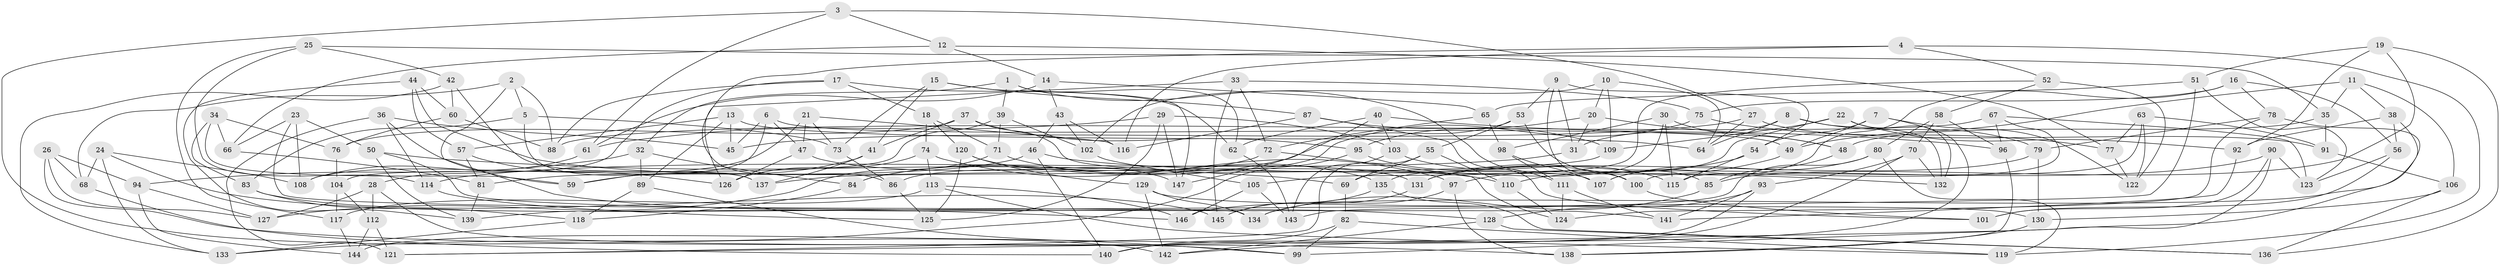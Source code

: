 // Generated by graph-tools (version 1.1) at 2025/11/02/27/25 16:11:49]
// undirected, 147 vertices, 294 edges
graph export_dot {
graph [start="1"]
  node [color=gray90,style=filled];
  1;
  2;
  3;
  4;
  5;
  6;
  7;
  8;
  9;
  10;
  11;
  12;
  13;
  14;
  15;
  16;
  17;
  18;
  19;
  20;
  21;
  22;
  23;
  24;
  25;
  26;
  27;
  28;
  29;
  30;
  31;
  32;
  33;
  34;
  35;
  36;
  37;
  38;
  39;
  40;
  41;
  42;
  43;
  44;
  45;
  46;
  47;
  48;
  49;
  50;
  51;
  52;
  53;
  54;
  55;
  56;
  57;
  58;
  59;
  60;
  61;
  62;
  63;
  64;
  65;
  66;
  67;
  68;
  69;
  70;
  71;
  72;
  73;
  74;
  75;
  76;
  77;
  78;
  79;
  80;
  81;
  82;
  83;
  84;
  85;
  86;
  87;
  88;
  89;
  90;
  91;
  92;
  93;
  94;
  95;
  96;
  97;
  98;
  99;
  100;
  101;
  102;
  103;
  104;
  105;
  106;
  107;
  108;
  109;
  110;
  111;
  112;
  113;
  114;
  115;
  116;
  117;
  118;
  119;
  120;
  121;
  122;
  123;
  124;
  125;
  126;
  127;
  128;
  129;
  130;
  131;
  132;
  133;
  134;
  135;
  136;
  137;
  138;
  139;
  140;
  141;
  142;
  143;
  144;
  145;
  146;
  147;
  1 -- 62;
  1 -- 39;
  1 -- 32;
  1 -- 111;
  2 -- 88;
  2 -- 128;
  2 -- 5;
  2 -- 68;
  3 -- 27;
  3 -- 12;
  3 -- 142;
  3 -- 61;
  4 -- 119;
  4 -- 52;
  4 -- 116;
  4 -- 86;
  5 -- 83;
  5 -- 137;
  5 -- 73;
  6 -- 45;
  6 -- 47;
  6 -- 59;
  6 -- 49;
  7 -- 49;
  7 -- 142;
  7 -- 54;
  7 -- 122;
  8 -- 64;
  8 -- 79;
  8 -- 31;
  8 -- 132;
  9 -- 100;
  9 -- 31;
  9 -- 54;
  9 -- 53;
  10 -- 64;
  10 -- 20;
  10 -- 109;
  10 -- 102;
  11 -- 35;
  11 -- 38;
  11 -- 106;
  11 -- 49;
  12 -- 66;
  12 -- 14;
  12 -- 77;
  13 -- 45;
  13 -- 57;
  13 -- 89;
  13 -- 64;
  14 -- 65;
  14 -- 43;
  14 -- 61;
  15 -- 73;
  15 -- 41;
  15 -- 147;
  15 -- 87;
  16 -- 78;
  16 -- 75;
  16 -- 56;
  16 -- 107;
  17 -- 88;
  17 -- 28;
  17 -- 62;
  17 -- 18;
  18 -- 71;
  18 -- 120;
  18 -- 74;
  19 -- 51;
  19 -- 92;
  19 -- 136;
  19 -- 85;
  20 -- 31;
  20 -- 95;
  20 -- 48;
  21 -- 108;
  21 -- 47;
  21 -- 116;
  21 -- 73;
  22 -- 92;
  22 -- 132;
  22 -- 109;
  22 -- 135;
  23 -- 50;
  23 -- 66;
  23 -- 134;
  23 -- 108;
  24 -- 68;
  24 -- 146;
  24 -- 108;
  24 -- 133;
  25 -- 117;
  25 -- 42;
  25 -- 114;
  25 -- 35;
  26 -- 138;
  26 -- 68;
  26 -- 127;
  26 -- 94;
  27 -- 64;
  27 -- 45;
  27 -- 91;
  28 -- 99;
  28 -- 127;
  28 -- 112;
  29 -- 61;
  29 -- 125;
  29 -- 147;
  29 -- 103;
  30 -- 48;
  30 -- 98;
  30 -- 115;
  30 -- 69;
  31 -- 114;
  32 -- 84;
  32 -- 89;
  32 -- 94;
  33 -- 126;
  33 -- 72;
  33 -- 145;
  33 -- 75;
  34 -- 83;
  34 -- 66;
  34 -- 59;
  34 -- 76;
  35 -- 91;
  35 -- 48;
  36 -- 59;
  36 -- 114;
  36 -- 121;
  36 -- 45;
  37 -- 107;
  37 -- 95;
  37 -- 41;
  37 -- 76;
  38 -- 92;
  38 -- 56;
  38 -- 146;
  39 -- 71;
  39 -- 104;
  39 -- 102;
  40 -- 62;
  40 -- 147;
  40 -- 96;
  40 -- 103;
  41 -- 59;
  41 -- 137;
  42 -- 133;
  42 -- 60;
  42 -- 137;
  43 -- 102;
  43 -- 116;
  43 -- 46;
  44 -- 110;
  44 -- 139;
  44 -- 60;
  44 -- 57;
  46 -- 140;
  46 -- 81;
  46 -- 132;
  47 -- 131;
  47 -- 126;
  48 -- 85;
  49 -- 97;
  50 -- 139;
  50 -- 141;
  50 -- 69;
  51 -- 139;
  51 -- 65;
  51 -- 123;
  52 -- 122;
  52 -- 105;
  52 -- 58;
  53 -- 55;
  53 -- 85;
  53 -- 84;
  54 -- 131;
  54 -- 115;
  55 -- 121;
  55 -- 69;
  55 -- 110;
  56 -- 123;
  56 -- 101;
  57 -- 81;
  57 -- 126;
  58 -- 96;
  58 -- 70;
  58 -- 80;
  60 -- 88;
  60 -- 76;
  61 -- 108;
  62 -- 143;
  63 -- 91;
  63 -- 77;
  63 -- 115;
  63 -- 122;
  65 -- 98;
  65 -- 72;
  66 -- 81;
  67 -- 100;
  67 -- 96;
  67 -- 88;
  67 -- 123;
  68 -- 140;
  69 -- 82;
  70 -- 93;
  70 -- 132;
  70 -- 140;
  71 -- 127;
  71 -- 135;
  72 -- 124;
  72 -- 84;
  73 -- 86;
  74 -- 113;
  74 -- 126;
  74 -- 97;
  75 -- 86;
  75 -- 77;
  76 -- 104;
  77 -- 122;
  78 -- 124;
  78 -- 79;
  78 -- 121;
  79 -- 131;
  79 -- 130;
  80 -- 143;
  80 -- 107;
  80 -- 119;
  81 -- 139;
  82 -- 140;
  82 -- 119;
  82 -- 99;
  83 -- 118;
  83 -- 145;
  84 -- 118;
  85 -- 134;
  86 -- 125;
  87 -- 109;
  87 -- 101;
  87 -- 116;
  89 -- 118;
  89 -- 99;
  90 -- 110;
  90 -- 123;
  90 -- 99;
  90 -- 101;
  91 -- 106;
  92 -- 141;
  93 -- 144;
  93 -- 128;
  93 -- 141;
  94 -- 127;
  94 -- 144;
  95 -- 100;
  95 -- 133;
  96 -- 138;
  97 -- 138;
  97 -- 134;
  98 -- 107;
  98 -- 111;
  100 -- 101;
  102 -- 105;
  103 -- 143;
  103 -- 115;
  104 -- 117;
  104 -- 112;
  105 -- 146;
  105 -- 143;
  106 -- 136;
  106 -- 130;
  109 -- 137;
  110 -- 124;
  111 -- 124;
  111 -- 141;
  112 -- 144;
  112 -- 121;
  113 -- 119;
  113 -- 146;
  113 -- 117;
  114 -- 125;
  117 -- 144;
  118 -- 133;
  120 -- 125;
  120 -- 129;
  120 -- 147;
  128 -- 136;
  128 -- 142;
  129 -- 134;
  129 -- 142;
  129 -- 130;
  130 -- 138;
  131 -- 145;
  135 -- 136;
  135 -- 145;
}

